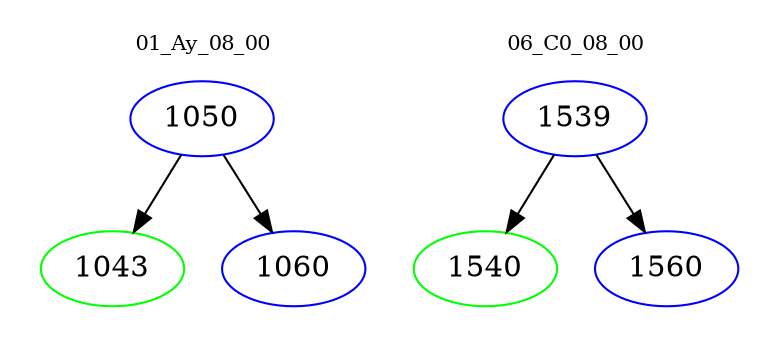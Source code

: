 digraph{
subgraph cluster_0 {
color = white
label = "01_Ay_08_00";
fontsize=10;
T0_1050 [label="1050", color="blue"]
T0_1050 -> T0_1043 [color="black"]
T0_1043 [label="1043", color="green"]
T0_1050 -> T0_1060 [color="black"]
T0_1060 [label="1060", color="blue"]
}
subgraph cluster_1 {
color = white
label = "06_C0_08_00";
fontsize=10;
T1_1539 [label="1539", color="blue"]
T1_1539 -> T1_1540 [color="black"]
T1_1540 [label="1540", color="green"]
T1_1539 -> T1_1560 [color="black"]
T1_1560 [label="1560", color="blue"]
}
}
